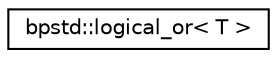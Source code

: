 digraph "Graphical Class Hierarchy"
{
 // LATEX_PDF_SIZE
  edge [fontname="Helvetica",fontsize="10",labelfontname="Helvetica",labelfontsize="10"];
  node [fontname="Helvetica",fontsize="10",shape=record];
  rankdir="LR";
  Node0 [label="bpstd::logical_or\< T \>",height=0.2,width=0.4,color="black", fillcolor="white", style="filled",URL="$d1/d3c/structbpstd_1_1logical__or.html",tooltip=" "];
}
